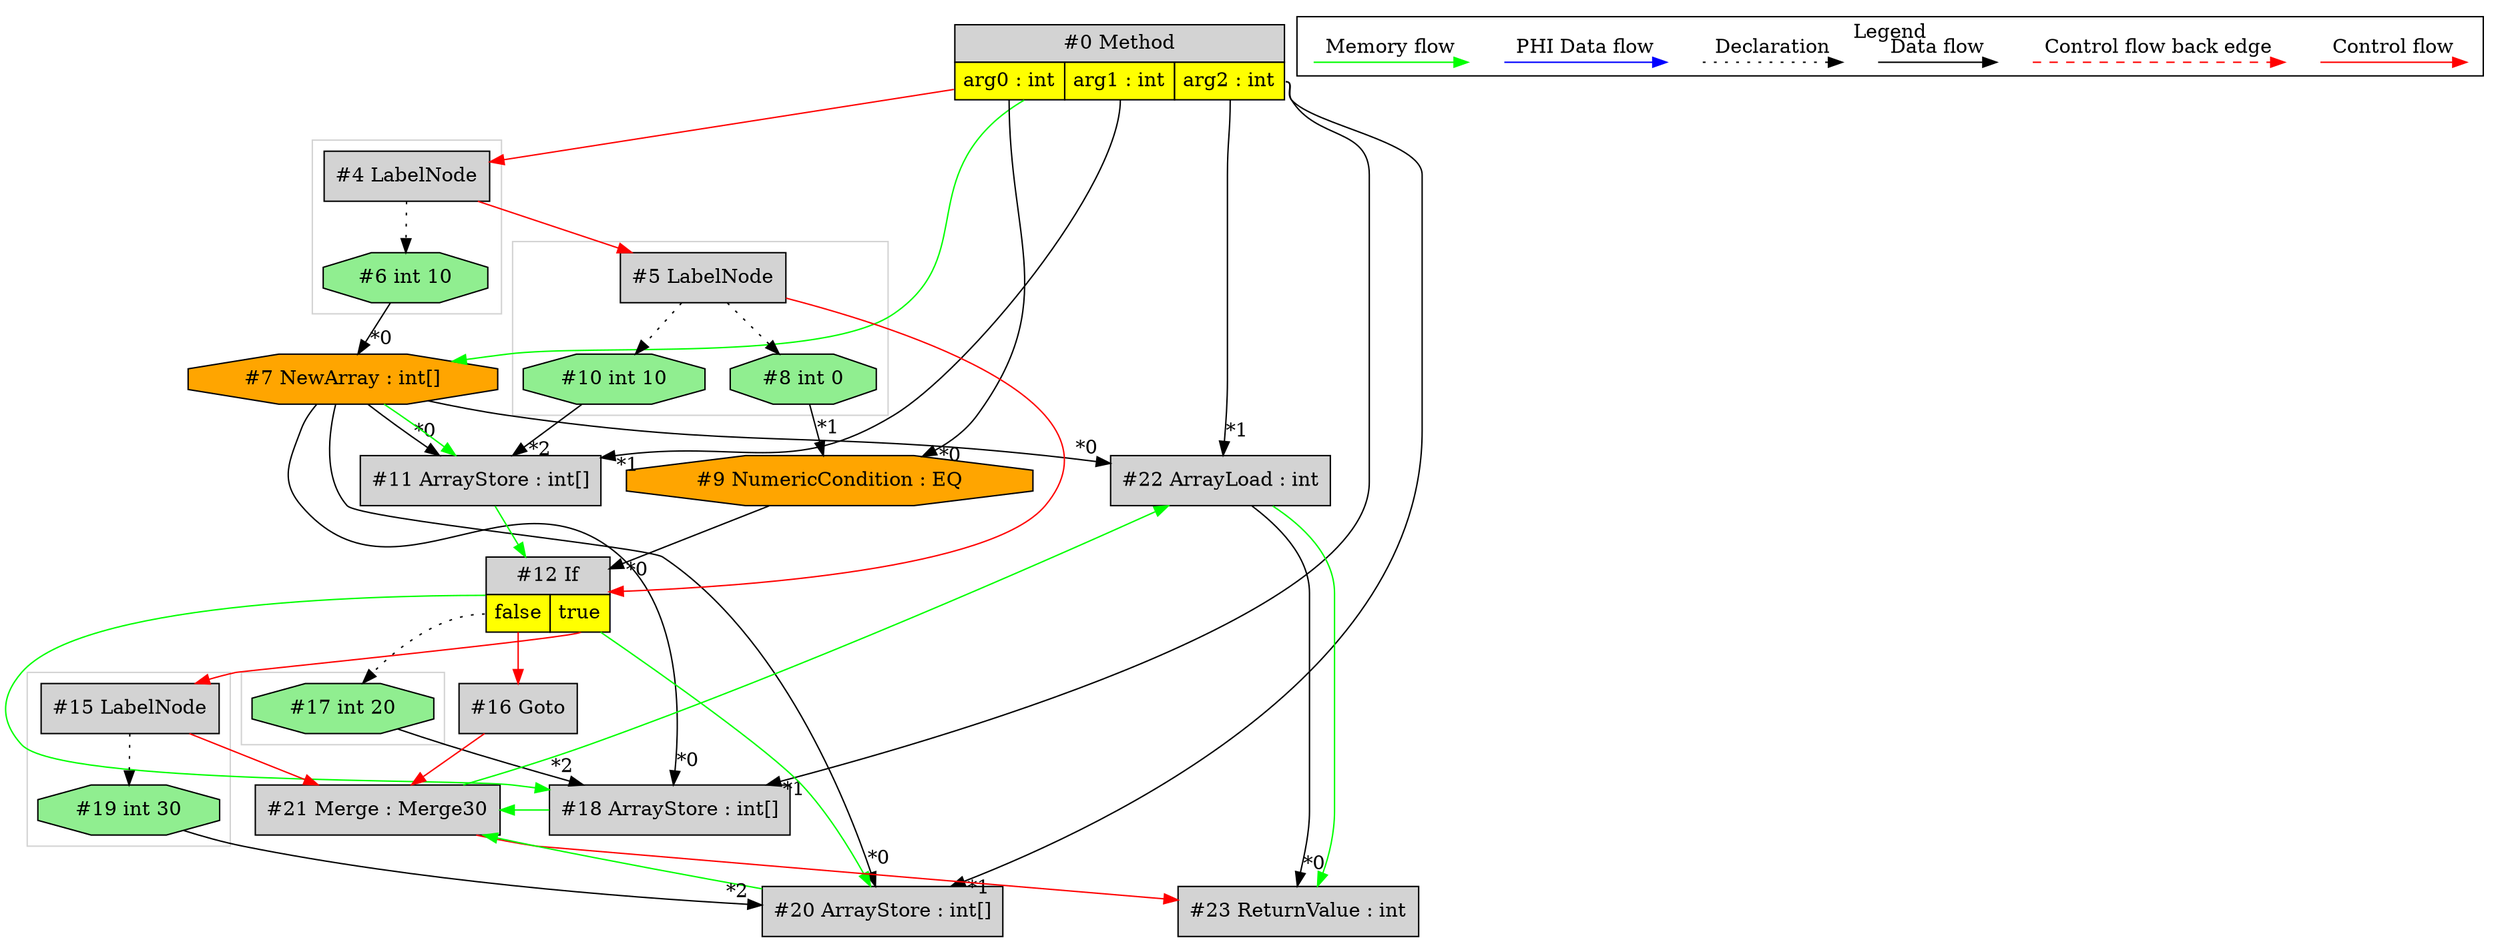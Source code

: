 digraph {
 ordering="in";
 node0[margin="0", label=<<table border="0" cellborder="1" cellspacing="0" cellpadding="5"><tr><td colspan="3">#0 Method</td></tr><tr><td port="prj2" bgcolor="yellow">arg0 : int</td><td port="prj3" bgcolor="yellow">arg1 : int</td><td port="prj1" bgcolor="yellow">arg2 : int</td></tr></table>>,shape=none, fillcolor=lightgrey, style=filled];
 node4[label="#4 LabelNode",shape=box, fillcolor=lightgrey, style=filled];
 node0 -> node4[labeldistance=2, color=red, fontcolor=red];
 node6[label="#6 int 10",shape=octagon, fillcolor=lightgreen, style=filled];
 node4 -> node6[style=dotted];
 node7[label="#7 NewArray : int[]",shape=octagon, fillcolor=orange, style=filled];
 node6 -> node7[headlabel="*0", labeldistance=2];
 node0 -> node7[labeldistance=2, color=green, constraint=false];
 node18[label="#18 ArrayStore : int[]",shape=box, fillcolor=lightgrey, style=filled];
 node7 -> node18[headlabel="*0", labeldistance=2];
 node0:prj1 -> node18[headlabel="*1", labeldistance=2];
 node17 -> node18[headlabel="*2", labeldistance=2];
 node12 -> node18[labeldistance=2, color=green, constraint=false];
 node12[margin="0", label=<<table border="0" cellborder="1" cellspacing="0" cellpadding="5"><tr><td colspan="2">#12 If</td></tr><tr><td port="prj14" bgcolor="yellow">false</td><td port="prj13" bgcolor="yellow">true</td></tr></table>>,shape=none, fillcolor=lightgrey, style=filled];
 node9 -> node12[headlabel="*0", labeldistance=2];
 node5 -> node12[labeldistance=2, color=red, fontcolor=red];
 node11 -> node12[labeldistance=2, color=green, constraint=false];
 node11[label="#11 ArrayStore : int[]",shape=box, fillcolor=lightgrey, style=filled];
 node7 -> node11[headlabel="*0", labeldistance=2];
 node0:prj3 -> node11[headlabel="*1", labeldistance=2];
 node10 -> node11[headlabel="*2", labeldistance=2];
 node7 -> node11[labeldistance=2, color=green, constraint=false];
 node10[label="#10 int 10",shape=octagon, fillcolor=lightgreen, style=filled];
 node5 -> node10[style=dotted];
 node5[label="#5 LabelNode",shape=box, fillcolor=lightgrey, style=filled];
 node4 -> node5[labeldistance=2, color=red, fontcolor=red];
 node8[label="#8 int 0",shape=octagon, fillcolor=lightgreen, style=filled];
 node5 -> node8[style=dotted];
 node9[label="#9 NumericCondition : EQ",shape=octagon, fillcolor=orange, style=filled];
 node0:prj2 -> node9[headlabel="*0", labeldistance=2];
 node8 -> node9[headlabel="*1", labeldistance=2];
 node17[label="#17 int 20",shape=octagon, fillcolor=lightgreen, style=filled];
 node12:prj14 -> node17[style=dotted];
 node16[label="#16 Goto",shape=box, fillcolor=lightgrey, style=filled];
 node12:prj14 -> node16[labeldistance=2, color=red, fontcolor=red];
 node21[label="#21 Merge : Merge30",shape=box, fillcolor=lightgrey, style=filled];
 node16 -> node21[labeldistance=2, color=red, fontcolor=red];
 node15 -> node21[labeldistance=2, color=red, fontcolor=red];
 node18 -> node21[labeldistance=2, color=green, constraint=false];
 node20 -> node21[labeldistance=2, color=green, constraint=false];
 node20[label="#20 ArrayStore : int[]",shape=box, fillcolor=lightgrey, style=filled];
 node7 -> node20[headlabel="*0", labeldistance=2];
 node0:prj1 -> node20[headlabel="*1", labeldistance=2];
 node19 -> node20[headlabel="*2", labeldistance=2];
 node12 -> node20[labeldistance=2, color=green, constraint=false];
 node19[label="#19 int 30",shape=octagon, fillcolor=lightgreen, style=filled];
 node15 -> node19[style=dotted];
 node15[label="#15 LabelNode",shape=box, fillcolor=lightgrey, style=filled];
 node12:prj13 -> node15[labeldistance=2, color=red, fontcolor=red];
 node22[label="#22 ArrayLoad : int",shape=box, fillcolor=lightgrey, style=filled];
 node7 -> node22[headlabel="*0", labeldistance=2];
 node0:prj1 -> node22[headlabel="*1", labeldistance=2];
 node21 -> node22[labeldistance=2, color=green, constraint=false];
 node23[label="#23 ReturnValue : int",shape=box, fillcolor=lightgrey, style=filled];
 node22 -> node23[headlabel="*0", labeldistance=2];
 node21 -> node23[labeldistance=2, color=red, fontcolor=red];
 node22 -> node23[labeldistance=2, color=green, constraint=false];
 subgraph cluster_0 {
  color=lightgray;
  node5;
  node8;
  node10;
 }
 subgraph cluster_1 {
  color=lightgray;
  node15;
  node19;
 }
 subgraph cluster_2 {
  color=lightgray;
  node4;
  node6;
 }
 subgraph cluster_3 {
  color=lightgray;
  node17;
 }
 subgraph cluster_000 {
  label = "Legend";
  node [shape=point]
  {
   rank=same;
   c0 [style = invis];
   c1 [style = invis];
   c2 [style = invis];
   c3 [style = invis];
   d0 [style = invis];
   d1 [style = invis];
   d2 [style = invis];
   d3 [style = invis];
   d4 [style = invis];
   d5 [style = invis];
   d6 [style = invis];
   d7 [style = invis];
  }
  c0 -> c1 [label="Control flow", style=solid, color=red]
  c2 -> c3 [label="Control flow back edge", style=dashed, color=red]
  d0 -> d1 [label="Data flow"]
  d2 -> d3 [label="Declaration", style=dotted]
  d4 -> d5 [label="PHI Data flow", color=blue]
  d6 -> d7 [label="Memory flow", color=green]
 }

}
